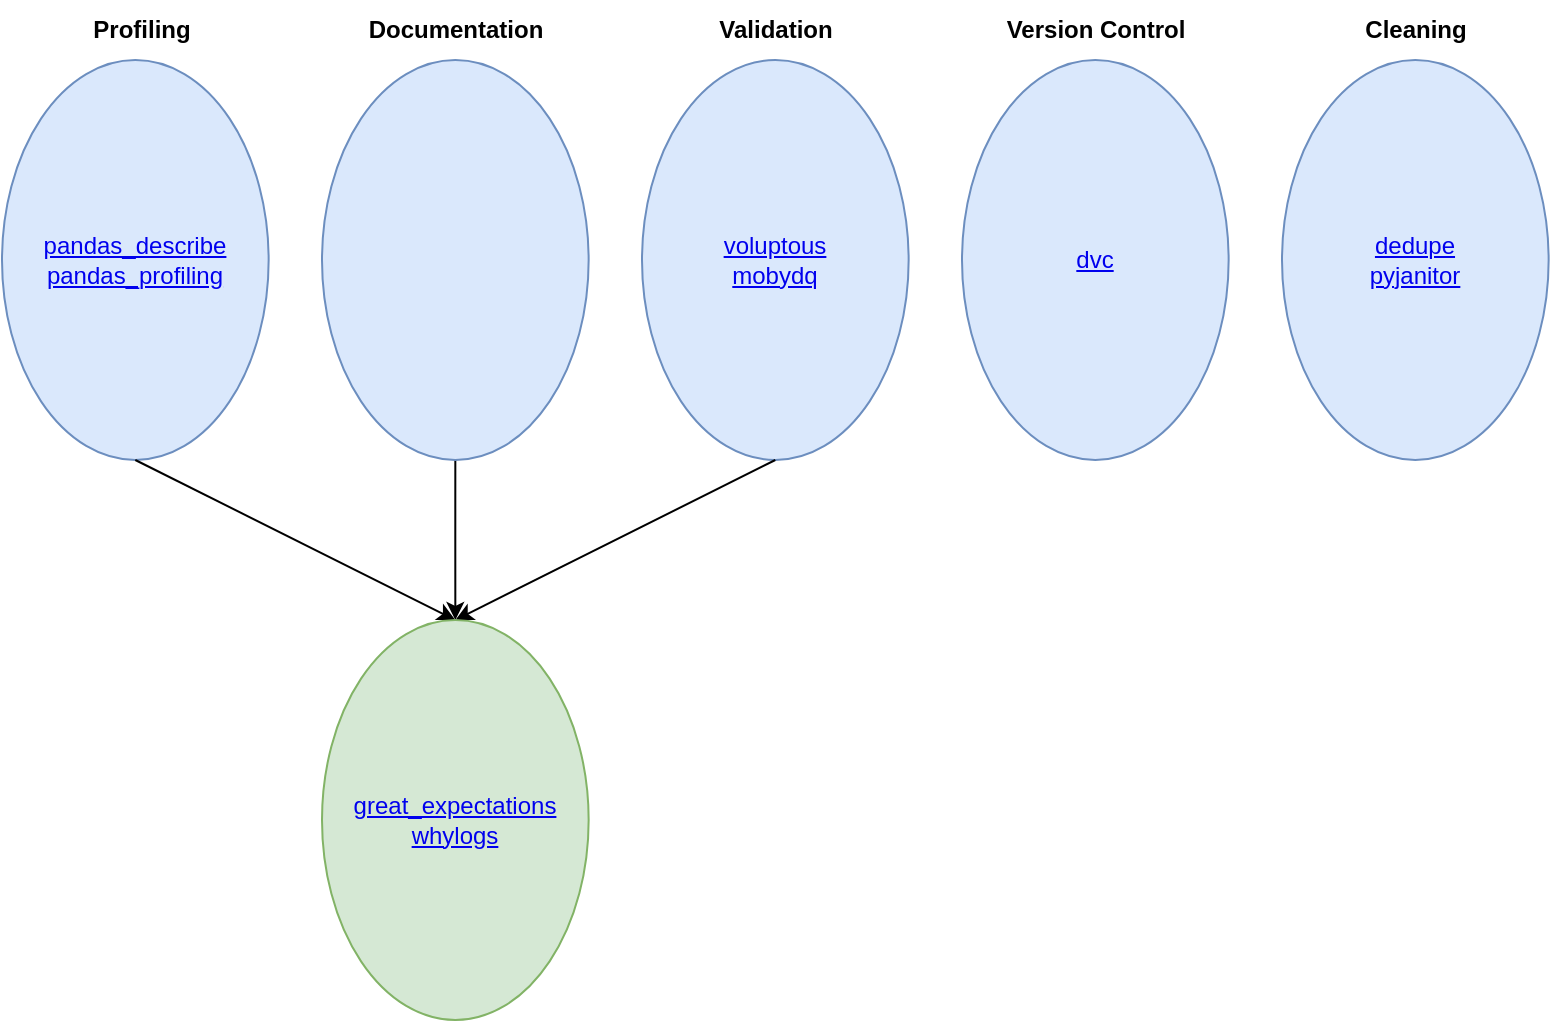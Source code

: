 <mxfile version="20.8.1" type="device"><diagram id="OAPMeJ_0EGrlLVmhBS47" name="Page-1"><mxGraphModel dx="954" dy="616" grid="1" gridSize="10" guides="1" tooltips="1" connect="1" arrows="1" fold="1" page="1" pageScale="1" pageWidth="850" pageHeight="1100" math="0" shadow="0"><root><mxCell id="0"/><mxCell id="1" parent="0"/><mxCell id="NVjkjPn2RE-vLF7LQtuL-16" style="edgeStyle=orthogonalEdgeStyle;rounded=0;orthogonalLoop=1;jettySize=auto;html=1;entryX=0;entryY=0.5;entryDx=0;entryDy=0;" edge="1" parent="1" source="NVjkjPn2RE-vLF7LQtuL-1" target="NVjkjPn2RE-vLF7LQtuL-8"><mxGeometry relative="1" as="geometry"><mxPoint x="340" y="720" as="targetPoint"/></mxGeometry></mxCell><mxCell id="NVjkjPn2RE-vLF7LQtuL-1" value="" style="ellipse;whiteSpace=wrap;html=1;direction=south;aspect=fixed;fillColor=#dae8fc;strokeColor=#6c8ebf;" vertex="1" parent="1"><mxGeometry x="160" y="240" width="133.33" height="200" as="geometry"/></mxCell><mxCell id="NVjkjPn2RE-vLF7LQtuL-2" value="&lt;a href=&quot;https://github.com/alecthomas/voluptuous&quot;&gt;voluptous&lt;/a&gt;&lt;br&gt;&lt;a href=&quot;https://github.com/ubisoft/mobydq&quot;&gt;mobydq&lt;/a&gt;" style="ellipse;whiteSpace=wrap;html=1;direction=south;aspect=fixed;fillColor=#dae8fc;strokeColor=#6c8ebf;" vertex="1" parent="1"><mxGeometry x="320" y="240" width="133.33" height="200" as="geometry"/></mxCell><mxCell id="NVjkjPn2RE-vLF7LQtuL-3" value="&lt;a href=&quot;https://github.com/iterative/dvc&quot;&gt;dvc&lt;/a&gt;" style="ellipse;whiteSpace=wrap;html=1;direction=south;aspect=fixed;fillColor=#dae8fc;strokeColor=#6c8ebf;" vertex="1" parent="1"><mxGeometry x="480" y="240" width="133.33" height="200" as="geometry"/></mxCell><mxCell id="NVjkjPn2RE-vLF7LQtuL-4" value="&lt;span style=&quot;background-color: initial;&quot;&gt;&lt;a href=&quot;https://pandas.pydata.org/docs/reference/api/pandas.DataFrame.describe.html&quot;&gt;pandas_describe&lt;/a&gt;&lt;/span&gt;&lt;br&gt;&lt;a href=&quot;https://github.com/ydataai/pandas-profiling&quot;&gt;pandas_profiling&lt;/a&gt;" style="ellipse;whiteSpace=wrap;html=1;direction=south;aspect=fixed;align=center;fillColor=#dae8fc;strokeColor=#6c8ebf;" vertex="1" parent="1"><mxGeometry y="240" width="133.33" height="200" as="geometry"/></mxCell><mxCell id="NVjkjPn2RE-vLF7LQtuL-5" value="&lt;a href=&quot;https://github.com/dedupeio/dedupe&quot;&gt;dedupe&lt;/a&gt;&lt;br&gt;&lt;a href=&quot;https://github.com/pyjanitor-devs/pyjanitor&quot;&gt;pyjanitor&lt;/a&gt;" style="ellipse;whiteSpace=wrap;html=1;direction=south;aspect=fixed;fillColor=#dae8fc;strokeColor=#6c8ebf;" vertex="1" parent="1"><mxGeometry x="640" y="240" width="133.33" height="200" as="geometry"/></mxCell><mxCell id="NVjkjPn2RE-vLF7LQtuL-6" value="" style="endArrow=classic;html=1;rounded=0;exitX=1;exitY=0.5;exitDx=0;exitDy=0;entryX=0;entryY=0.5;entryDx=0;entryDy=0;" edge="1" parent="1" source="NVjkjPn2RE-vLF7LQtuL-2" target="NVjkjPn2RE-vLF7LQtuL-8"><mxGeometry width="50" height="50" relative="1" as="geometry"><mxPoint x="550" y="650" as="sourcePoint"/><mxPoint x="340" y="720" as="targetPoint"/></mxGeometry></mxCell><mxCell id="NVjkjPn2RE-vLF7LQtuL-7" value="" style="endArrow=classic;html=1;rounded=0;exitX=1;exitY=0.5;exitDx=0;exitDy=0;entryX=0;entryY=0.5;entryDx=0;entryDy=0;" edge="1" parent="1" source="NVjkjPn2RE-vLF7LQtuL-4" target="NVjkjPn2RE-vLF7LQtuL-8"><mxGeometry width="50" height="50" relative="1" as="geometry"><mxPoint x="100" y="540" as="sourcePoint"/><mxPoint x="340" y="720" as="targetPoint"/></mxGeometry></mxCell><mxCell id="NVjkjPn2RE-vLF7LQtuL-8" value="&lt;a href=&quot;https://github.com/great-expectations/great_expectations&quot;&gt;great_expectations&lt;/a&gt;&lt;br&gt;&lt;a href=&quot;https://github.com/whylabs/whylogs&quot;&gt;whylogs&lt;/a&gt;" style="ellipse;whiteSpace=wrap;html=1;direction=south;aspect=fixed;fillColor=#d5e8d4;strokeColor=#82b366;" vertex="1" parent="1"><mxGeometry x="160" y="520" width="133.33" height="200" as="geometry"/></mxCell><mxCell id="NVjkjPn2RE-vLF7LQtuL-9" value="Profiling" style="text;html=1;strokeColor=none;fillColor=none;align=center;verticalAlign=middle;whiteSpace=wrap;rounded=0;fontStyle=1" vertex="1" parent="1"><mxGeometry x="10" y="210" width="120" height="30" as="geometry"/></mxCell><mxCell id="NVjkjPn2RE-vLF7LQtuL-10" value="Documentation" style="text;html=1;strokeColor=none;fillColor=none;align=center;verticalAlign=middle;whiteSpace=wrap;rounded=0;fontStyle=1" vertex="1" parent="1"><mxGeometry x="166.66" y="210" width="120" height="30" as="geometry"/></mxCell><mxCell id="NVjkjPn2RE-vLF7LQtuL-13" value="Validation" style="text;html=1;strokeColor=none;fillColor=none;align=center;verticalAlign=middle;whiteSpace=wrap;rounded=0;fontStyle=1" vertex="1" parent="1"><mxGeometry x="326.66" y="210" width="120" height="30" as="geometry"/></mxCell><mxCell id="NVjkjPn2RE-vLF7LQtuL-14" value="Version Control" style="text;html=1;strokeColor=none;fillColor=none;align=center;verticalAlign=middle;whiteSpace=wrap;rounded=0;fontStyle=1" vertex="1" parent="1"><mxGeometry x="486.66" y="210" width="120" height="30" as="geometry"/></mxCell><mxCell id="NVjkjPn2RE-vLF7LQtuL-15" value="Cleaning" style="text;html=1;strokeColor=none;fillColor=none;align=center;verticalAlign=middle;whiteSpace=wrap;rounded=0;fontStyle=1" vertex="1" parent="1"><mxGeometry x="646.66" y="210" width="120" height="30" as="geometry"/></mxCell></root></mxGraphModel></diagram></mxfile>